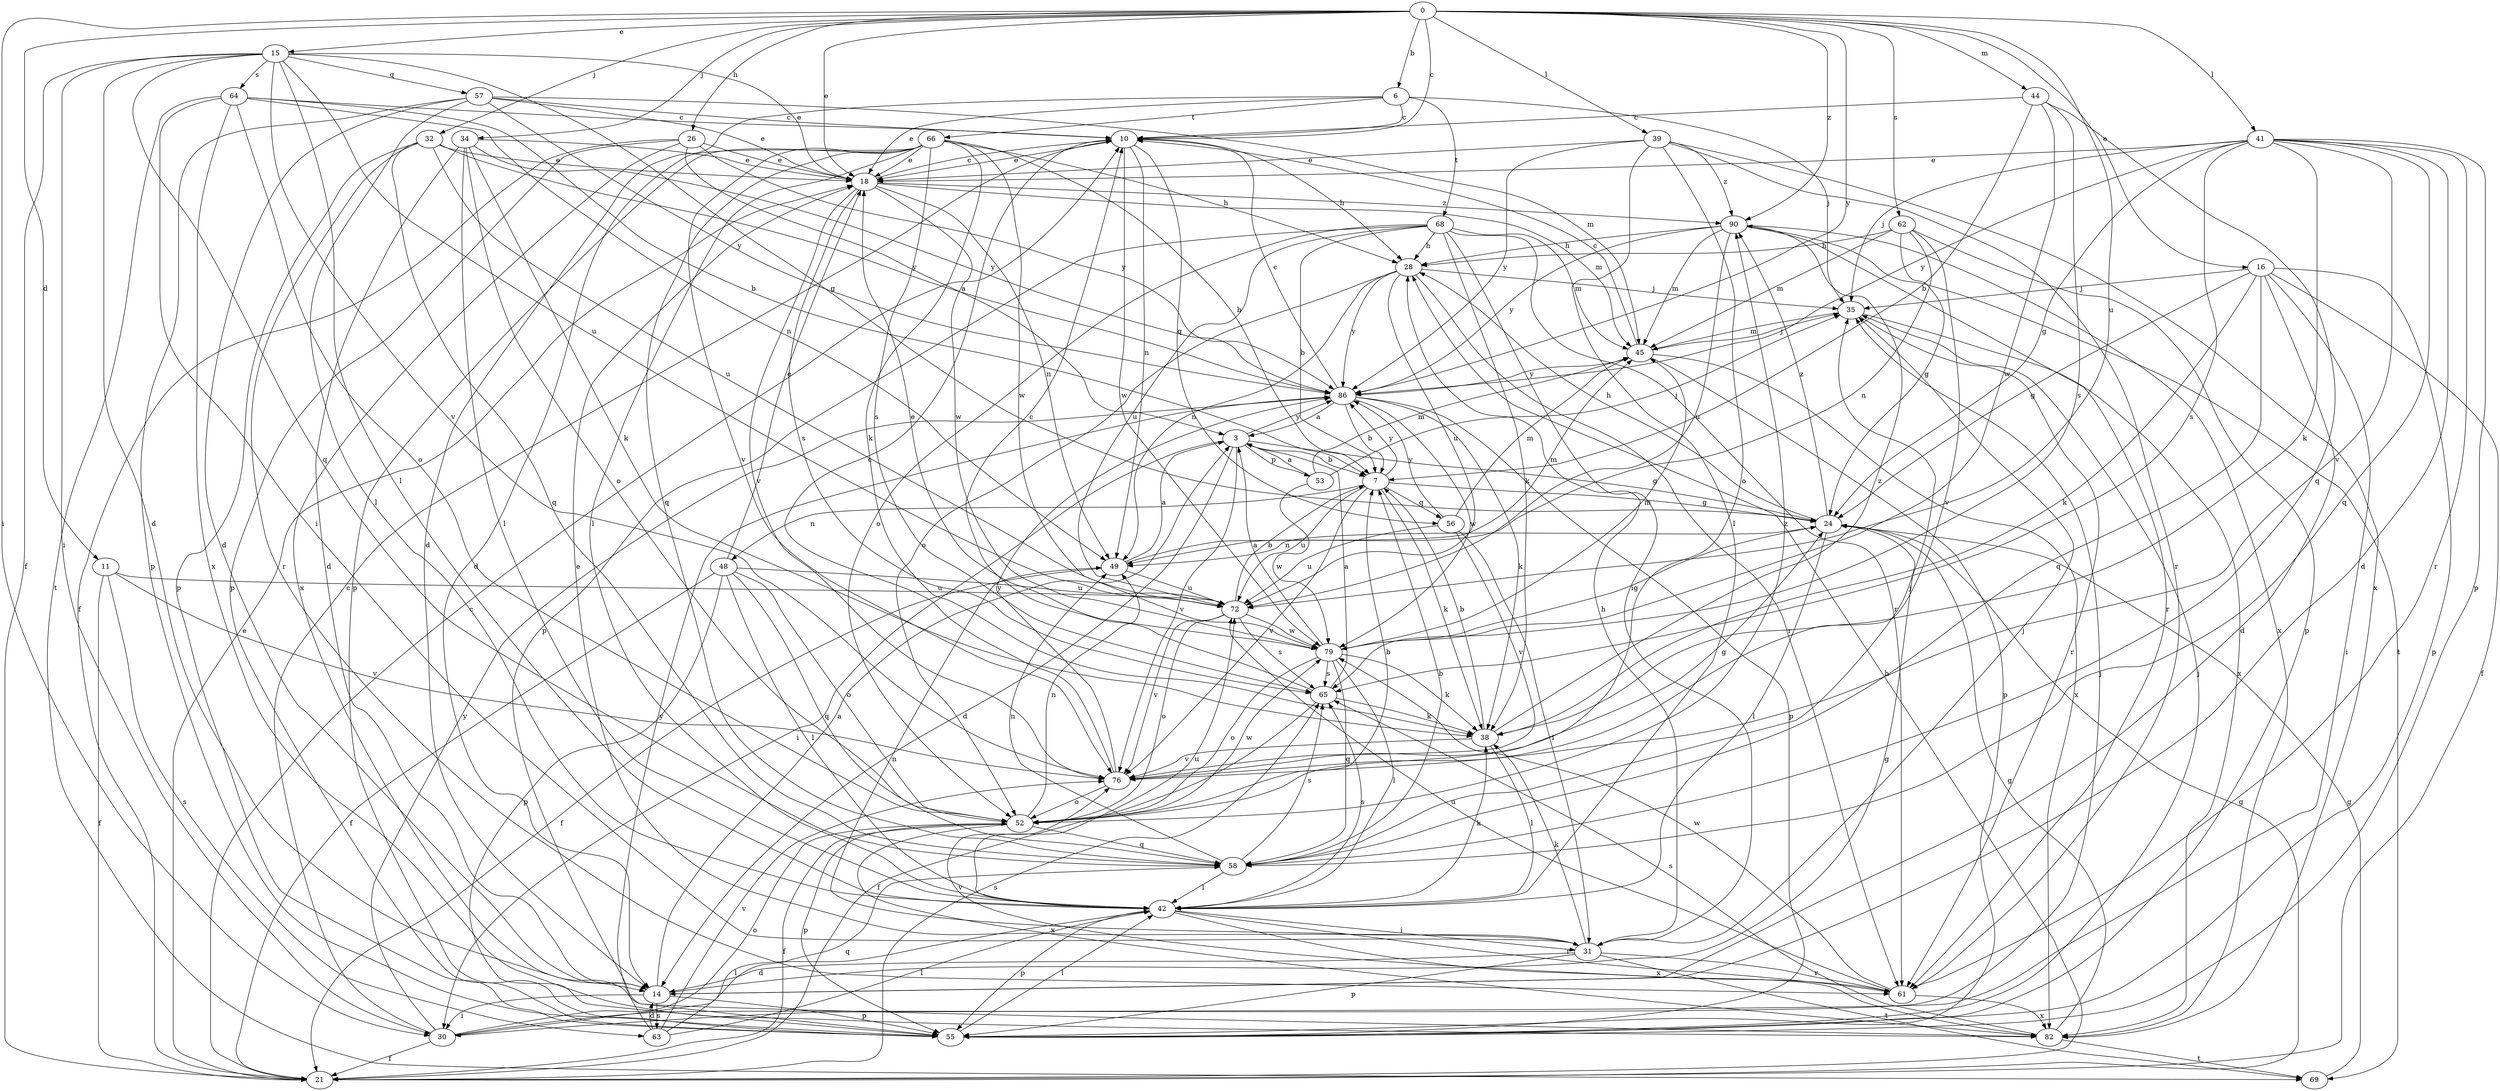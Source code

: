 strict digraph  {
0;
3;
6;
7;
10;
11;
14;
15;
16;
18;
21;
24;
26;
28;
30;
31;
32;
34;
35;
38;
39;
41;
42;
44;
45;
48;
49;
52;
53;
55;
56;
57;
58;
61;
62;
63;
64;
65;
66;
68;
69;
72;
76;
79;
82;
86;
90;
0 -> 6  [label=b];
0 -> 10  [label=c];
0 -> 11  [label=d];
0 -> 15  [label=e];
0 -> 16  [label=e];
0 -> 18  [label=e];
0 -> 26  [label=h];
0 -> 30  [label=i];
0 -> 32  [label=j];
0 -> 34  [label=j];
0 -> 39  [label=l];
0 -> 41  [label=l];
0 -> 44  [label=m];
0 -> 62  [label=s];
0 -> 72  [label=u];
0 -> 86  [label=y];
0 -> 90  [label=z];
3 -> 7  [label=b];
3 -> 14  [label=d];
3 -> 24  [label=g];
3 -> 30  [label=i];
3 -> 53  [label=p];
3 -> 76  [label=v];
3 -> 86  [label=y];
6 -> 10  [label=c];
6 -> 14  [label=d];
6 -> 18  [label=e];
6 -> 35  [label=j];
6 -> 66  [label=t];
6 -> 68  [label=t];
7 -> 24  [label=g];
7 -> 38  [label=k];
7 -> 48  [label=n];
7 -> 56  [label=q];
7 -> 72  [label=u];
7 -> 76  [label=v];
7 -> 86  [label=y];
10 -> 18  [label=e];
10 -> 28  [label=h];
10 -> 49  [label=n];
10 -> 56  [label=q];
10 -> 79  [label=w];
11 -> 21  [label=f];
11 -> 63  [label=s];
11 -> 72  [label=u];
11 -> 76  [label=v];
14 -> 3  [label=a];
14 -> 24  [label=g];
14 -> 30  [label=i];
14 -> 55  [label=p];
14 -> 63  [label=s];
15 -> 14  [label=d];
15 -> 18  [label=e];
15 -> 21  [label=f];
15 -> 24  [label=g];
15 -> 30  [label=i];
15 -> 42  [label=l];
15 -> 57  [label=q];
15 -> 58  [label=q];
15 -> 64  [label=s];
15 -> 72  [label=u];
15 -> 76  [label=v];
16 -> 14  [label=d];
16 -> 21  [label=f];
16 -> 24  [label=g];
16 -> 30  [label=i];
16 -> 35  [label=j];
16 -> 38  [label=k];
16 -> 55  [label=p];
16 -> 58  [label=q];
18 -> 10  [label=c];
18 -> 45  [label=m];
18 -> 49  [label=n];
18 -> 65  [label=s];
18 -> 76  [label=v];
18 -> 79  [label=w];
18 -> 90  [label=z];
21 -> 10  [label=c];
21 -> 18  [label=e];
21 -> 24  [label=g];
21 -> 28  [label=h];
21 -> 65  [label=s];
24 -> 28  [label=h];
24 -> 42  [label=l];
24 -> 49  [label=n];
24 -> 90  [label=z];
26 -> 3  [label=a];
26 -> 18  [label=e];
26 -> 21  [label=f];
26 -> 55  [label=p];
26 -> 82  [label=x];
26 -> 86  [label=y];
28 -> 35  [label=j];
28 -> 49  [label=n];
28 -> 52  [label=o];
28 -> 61  [label=r];
28 -> 72  [label=u];
28 -> 86  [label=y];
30 -> 10  [label=c];
30 -> 21  [label=f];
30 -> 35  [label=j];
30 -> 42  [label=l];
30 -> 52  [label=o];
30 -> 86  [label=y];
31 -> 14  [label=d];
31 -> 18  [label=e];
31 -> 28  [label=h];
31 -> 35  [label=j];
31 -> 38  [label=k];
31 -> 49  [label=n];
31 -> 55  [label=p];
31 -> 61  [label=r];
31 -> 69  [label=t];
32 -> 18  [label=e];
32 -> 55  [label=p];
32 -> 58  [label=q];
32 -> 61  [label=r];
32 -> 72  [label=u];
32 -> 86  [label=y];
34 -> 14  [label=d];
34 -> 18  [label=e];
34 -> 38  [label=k];
34 -> 42  [label=l];
34 -> 52  [label=o];
34 -> 86  [label=y];
35 -> 45  [label=m];
35 -> 61  [label=r];
35 -> 82  [label=x];
38 -> 7  [label=b];
38 -> 42  [label=l];
38 -> 76  [label=v];
38 -> 90  [label=z];
39 -> 18  [label=e];
39 -> 42  [label=l];
39 -> 52  [label=o];
39 -> 61  [label=r];
39 -> 82  [label=x];
39 -> 86  [label=y];
39 -> 90  [label=z];
41 -> 14  [label=d];
41 -> 18  [label=e];
41 -> 24  [label=g];
41 -> 35  [label=j];
41 -> 38  [label=k];
41 -> 55  [label=p];
41 -> 58  [label=q];
41 -> 61  [label=r];
41 -> 65  [label=s];
41 -> 76  [label=v];
41 -> 86  [label=y];
42 -> 31  [label=i];
42 -> 38  [label=k];
42 -> 55  [label=p];
42 -> 61  [label=r];
42 -> 65  [label=s];
42 -> 72  [label=u];
42 -> 82  [label=x];
44 -> 7  [label=b];
44 -> 10  [label=c];
44 -> 58  [label=q];
44 -> 65  [label=s];
44 -> 79  [label=w];
45 -> 10  [label=c];
45 -> 35  [label=j];
45 -> 55  [label=p];
45 -> 82  [label=x];
45 -> 86  [label=y];
48 -> 18  [label=e];
48 -> 21  [label=f];
48 -> 42  [label=l];
48 -> 52  [label=o];
48 -> 55  [label=p];
48 -> 58  [label=q];
48 -> 72  [label=u];
49 -> 3  [label=a];
49 -> 21  [label=f];
49 -> 45  [label=m];
49 -> 72  [label=u];
52 -> 7  [label=b];
52 -> 21  [label=f];
52 -> 49  [label=n];
52 -> 55  [label=p];
52 -> 58  [label=q];
52 -> 79  [label=w];
52 -> 82  [label=x];
52 -> 90  [label=z];
53 -> 3  [label=a];
53 -> 35  [label=j];
53 -> 45  [label=m];
53 -> 79  [label=w];
55 -> 35  [label=j];
55 -> 42  [label=l];
56 -> 31  [label=i];
56 -> 45  [label=m];
56 -> 72  [label=u];
56 -> 76  [label=v];
56 -> 86  [label=y];
57 -> 10  [label=c];
57 -> 14  [label=d];
57 -> 18  [label=e];
57 -> 42  [label=l];
57 -> 45  [label=m];
57 -> 55  [label=p];
57 -> 86  [label=y];
58 -> 7  [label=b];
58 -> 35  [label=j];
58 -> 42  [label=l];
58 -> 49  [label=n];
58 -> 65  [label=s];
61 -> 72  [label=u];
61 -> 76  [label=v];
61 -> 79  [label=w];
61 -> 82  [label=x];
62 -> 24  [label=g];
62 -> 28  [label=h];
62 -> 45  [label=m];
62 -> 49  [label=n];
62 -> 55  [label=p];
62 -> 76  [label=v];
63 -> 14  [label=d];
63 -> 42  [label=l];
63 -> 58  [label=q];
63 -> 76  [label=v];
63 -> 86  [label=y];
64 -> 7  [label=b];
64 -> 10  [label=c];
64 -> 31  [label=i];
64 -> 49  [label=n];
64 -> 52  [label=o];
64 -> 69  [label=t];
64 -> 82  [label=x];
65 -> 3  [label=a];
65 -> 10  [label=c];
65 -> 21  [label=f];
65 -> 38  [label=k];
66 -> 7  [label=b];
66 -> 14  [label=d];
66 -> 18  [label=e];
66 -> 28  [label=h];
66 -> 38  [label=k];
66 -> 42  [label=l];
66 -> 55  [label=p];
66 -> 58  [label=q];
66 -> 65  [label=s];
66 -> 76  [label=v];
66 -> 79  [label=w];
68 -> 7  [label=b];
68 -> 28  [label=h];
68 -> 31  [label=i];
68 -> 38  [label=k];
68 -> 45  [label=m];
68 -> 52  [label=o];
68 -> 55  [label=p];
68 -> 61  [label=r];
68 -> 72  [label=u];
69 -> 24  [label=g];
72 -> 7  [label=b];
72 -> 52  [label=o];
72 -> 65  [label=s];
72 -> 76  [label=v];
72 -> 79  [label=w];
76 -> 10  [label=c];
76 -> 24  [label=g];
76 -> 52  [label=o];
76 -> 86  [label=y];
79 -> 3  [label=a];
79 -> 18  [label=e];
79 -> 24  [label=g];
79 -> 38  [label=k];
79 -> 42  [label=l];
79 -> 45  [label=m];
79 -> 52  [label=o];
79 -> 58  [label=q];
79 -> 65  [label=s];
82 -> 24  [label=g];
82 -> 65  [label=s];
82 -> 69  [label=t];
86 -> 3  [label=a];
86 -> 7  [label=b];
86 -> 10  [label=c];
86 -> 38  [label=k];
86 -> 55  [label=p];
86 -> 79  [label=w];
90 -> 28  [label=h];
90 -> 45  [label=m];
90 -> 61  [label=r];
90 -> 69  [label=t];
90 -> 72  [label=u];
90 -> 82  [label=x];
90 -> 86  [label=y];
}
